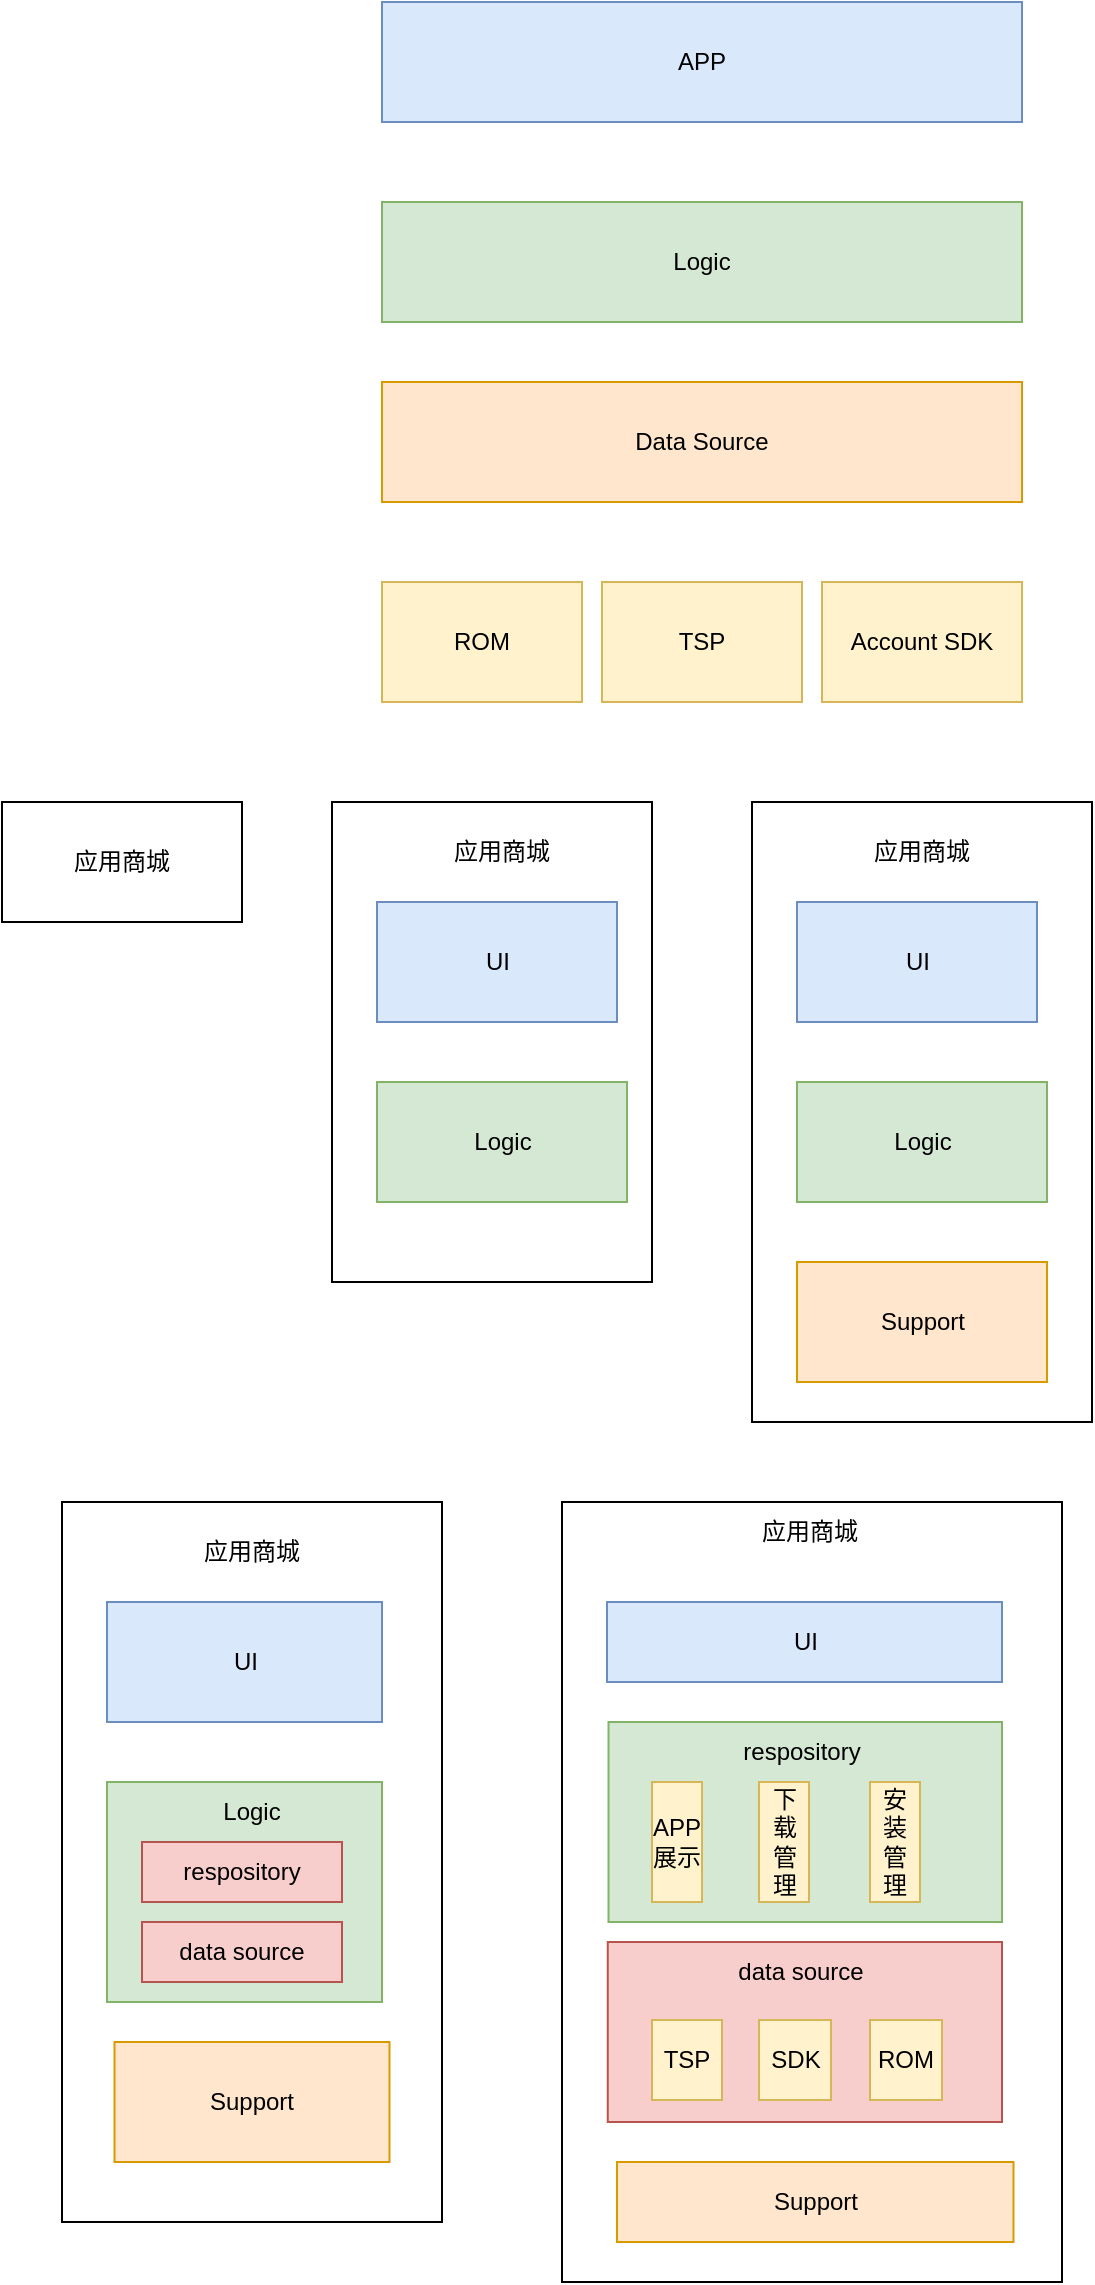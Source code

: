 <mxfile version="21.6.8" type="github">
  <diagram name="第 1 页" id="MIGqMtCCGvQdlfg0W5bE">
    <mxGraphModel dx="743" dy="492" grid="1" gridSize="10" guides="1" tooltips="1" connect="1" arrows="1" fold="1" page="1" pageScale="1" pageWidth="827" pageHeight="1169" math="0" shadow="0">
      <root>
        <mxCell id="0" />
        <mxCell id="1" parent="0" />
        <mxCell id="LISM_diHl42Wp-cHNLx7-1" value="APP" style="rounded=0;whiteSpace=wrap;html=1;fillColor=#dae8fc;strokeColor=#6c8ebf;" parent="1" vertex="1">
          <mxGeometry x="200" y="120" width="320" height="60" as="geometry" />
        </mxCell>
        <mxCell id="LISM_diHl42Wp-cHNLx7-3" value="Logic" style="rounded=0;whiteSpace=wrap;html=1;fillColor=#d5e8d4;strokeColor=#82b366;" parent="1" vertex="1">
          <mxGeometry x="200" y="220" width="320" height="60" as="geometry" />
        </mxCell>
        <mxCell id="LISM_diHl42Wp-cHNLx7-4" value="Data Source" style="rounded=0;whiteSpace=wrap;html=1;fillColor=#ffe6cc;strokeColor=#d79b00;" parent="1" vertex="1">
          <mxGeometry x="200" y="310" width="320" height="60" as="geometry" />
        </mxCell>
        <mxCell id="LISM_diHl42Wp-cHNLx7-5" value="ROM" style="rounded=0;whiteSpace=wrap;html=1;fillColor=#fff2cc;strokeColor=#d6b656;" parent="1" vertex="1">
          <mxGeometry x="200" y="410" width="100" height="60" as="geometry" />
        </mxCell>
        <mxCell id="LISM_diHl42Wp-cHNLx7-6" value="TSP" style="rounded=0;whiteSpace=wrap;html=1;fillColor=#fff2cc;strokeColor=#d6b656;" parent="1" vertex="1">
          <mxGeometry x="310" y="410" width="100" height="60" as="geometry" />
        </mxCell>
        <mxCell id="LISM_diHl42Wp-cHNLx7-7" value="Account SDK" style="rounded=0;whiteSpace=wrap;html=1;fillColor=#fff2cc;strokeColor=#d6b656;" parent="1" vertex="1">
          <mxGeometry x="420" y="410" width="100" height="60" as="geometry" />
        </mxCell>
        <mxCell id="1Fys2giVCTjI-cnfL6u5-1" value="应用商城" style="rounded=0;whiteSpace=wrap;html=1;" vertex="1" parent="1">
          <mxGeometry x="10" y="520" width="120" height="60" as="geometry" />
        </mxCell>
        <mxCell id="1Fys2giVCTjI-cnfL6u5-2" value="" style="rounded=0;whiteSpace=wrap;html=1;align=center;" vertex="1" parent="1">
          <mxGeometry x="175" y="520" width="160" height="240" as="geometry" />
        </mxCell>
        <mxCell id="1Fys2giVCTjI-cnfL6u5-3" value="UI" style="rounded=0;whiteSpace=wrap;html=1;fillColor=#dae8fc;strokeColor=#6c8ebf;" vertex="1" parent="1">
          <mxGeometry x="197.5" y="570" width="120" height="60" as="geometry" />
        </mxCell>
        <mxCell id="1Fys2giVCTjI-cnfL6u5-4" value="Logic" style="rounded=0;whiteSpace=wrap;html=1;fillColor=#d5e8d4;strokeColor=#82b366;" vertex="1" parent="1">
          <mxGeometry x="197.5" y="660" width="125" height="60" as="geometry" />
        </mxCell>
        <mxCell id="1Fys2giVCTjI-cnfL6u5-6" value="应用商城" style="text;html=1;strokeColor=none;fillColor=none;align=center;verticalAlign=middle;whiteSpace=wrap;rounded=0;" vertex="1" parent="1">
          <mxGeometry x="230" y="530" width="60" height="30" as="geometry" />
        </mxCell>
        <mxCell id="1Fys2giVCTjI-cnfL6u5-7" value="" style="rounded=0;whiteSpace=wrap;html=1;align=center;" vertex="1" parent="1">
          <mxGeometry x="385" y="520" width="170" height="310" as="geometry" />
        </mxCell>
        <mxCell id="1Fys2giVCTjI-cnfL6u5-8" value="UI" style="rounded=0;whiteSpace=wrap;html=1;fillColor=#dae8fc;strokeColor=#6c8ebf;" vertex="1" parent="1">
          <mxGeometry x="407.5" y="570" width="120" height="60" as="geometry" />
        </mxCell>
        <mxCell id="1Fys2giVCTjI-cnfL6u5-9" value="Logic" style="rounded=0;whiteSpace=wrap;html=1;fillColor=#d5e8d4;strokeColor=#82b366;" vertex="1" parent="1">
          <mxGeometry x="407.5" y="660" width="125" height="60" as="geometry" />
        </mxCell>
        <mxCell id="1Fys2giVCTjI-cnfL6u5-10" value="应用商城" style="text;html=1;strokeColor=none;fillColor=none;align=center;verticalAlign=middle;whiteSpace=wrap;rounded=0;" vertex="1" parent="1">
          <mxGeometry x="440" y="530" width="60" height="30" as="geometry" />
        </mxCell>
        <mxCell id="1Fys2giVCTjI-cnfL6u5-11" value="Support" style="rounded=0;whiteSpace=wrap;html=1;fillColor=#ffe6cc;strokeColor=#d79b00;" vertex="1" parent="1">
          <mxGeometry x="407.5" y="750" width="125" height="60" as="geometry" />
        </mxCell>
        <mxCell id="1Fys2giVCTjI-cnfL6u5-12" value="" style="rounded=0;whiteSpace=wrap;html=1;align=center;" vertex="1" parent="1">
          <mxGeometry x="40" y="870" width="190" height="360" as="geometry" />
        </mxCell>
        <mxCell id="1Fys2giVCTjI-cnfL6u5-13" value="UI" style="rounded=0;whiteSpace=wrap;html=1;fillColor=#dae8fc;strokeColor=#6c8ebf;" vertex="1" parent="1">
          <mxGeometry x="62.5" y="920" width="137.5" height="60" as="geometry" />
        </mxCell>
        <mxCell id="1Fys2giVCTjI-cnfL6u5-14" value="" style="rounded=0;whiteSpace=wrap;html=1;fillColor=#d5e8d4;strokeColor=#82b366;" vertex="1" parent="1">
          <mxGeometry x="62.5" y="1010" width="137.5" height="110" as="geometry" />
        </mxCell>
        <mxCell id="1Fys2giVCTjI-cnfL6u5-15" value="应用商城" style="text;html=1;strokeColor=none;fillColor=none;align=center;verticalAlign=middle;whiteSpace=wrap;rounded=0;" vertex="1" parent="1">
          <mxGeometry x="105" y="880" width="60" height="30" as="geometry" />
        </mxCell>
        <mxCell id="1Fys2giVCTjI-cnfL6u5-16" value="Support" style="rounded=0;whiteSpace=wrap;html=1;fillColor=#ffe6cc;strokeColor=#d79b00;" vertex="1" parent="1">
          <mxGeometry x="66.25" y="1140" width="137.5" height="60" as="geometry" />
        </mxCell>
        <mxCell id="1Fys2giVCTjI-cnfL6u5-17" value="Logic" style="text;html=1;strokeColor=none;fillColor=none;align=center;verticalAlign=middle;whiteSpace=wrap;rounded=0;" vertex="1" parent="1">
          <mxGeometry x="105" y="1010" width="60" height="30" as="geometry" />
        </mxCell>
        <mxCell id="1Fys2giVCTjI-cnfL6u5-18" value="respository" style="rounded=0;whiteSpace=wrap;html=1;fillColor=#f8cecc;strokeColor=#b85450;" vertex="1" parent="1">
          <mxGeometry x="80" y="1040" width="100" height="30" as="geometry" />
        </mxCell>
        <mxCell id="1Fys2giVCTjI-cnfL6u5-19" value="data source" style="rounded=0;whiteSpace=wrap;html=1;fillColor=#f8cecc;strokeColor=#b85450;" vertex="1" parent="1">
          <mxGeometry x="80" y="1080" width="100" height="30" as="geometry" />
        </mxCell>
        <mxCell id="1Fys2giVCTjI-cnfL6u5-20" value="" style="rounded=0;whiteSpace=wrap;html=1;align=center;" vertex="1" parent="1">
          <mxGeometry x="290" y="870" width="250" height="390" as="geometry" />
        </mxCell>
        <mxCell id="1Fys2giVCTjI-cnfL6u5-21" value="UI" style="rounded=0;whiteSpace=wrap;html=1;fillColor=#dae8fc;strokeColor=#6c8ebf;" vertex="1" parent="1">
          <mxGeometry x="312.5" y="920" width="197.5" height="40" as="geometry" />
        </mxCell>
        <mxCell id="1Fys2giVCTjI-cnfL6u5-23" value="应用商城" style="text;html=1;strokeColor=none;fillColor=none;align=center;verticalAlign=middle;whiteSpace=wrap;rounded=0;" vertex="1" parent="1">
          <mxGeometry x="384" y="870" width="60" height="30" as="geometry" />
        </mxCell>
        <mxCell id="1Fys2giVCTjI-cnfL6u5-24" value="Support" style="rounded=0;whiteSpace=wrap;html=1;fillColor=#ffe6cc;strokeColor=#d79b00;" vertex="1" parent="1">
          <mxGeometry x="317.5" y="1200" width="198.25" height="40" as="geometry" />
        </mxCell>
        <mxCell id="1Fys2giVCTjI-cnfL6u5-26" value="" style="rounded=0;whiteSpace=wrap;html=1;fillColor=#d5e8d4;strokeColor=#82b366;" vertex="1" parent="1">
          <mxGeometry x="313.25" y="980" width="196.75" height="100" as="geometry" />
        </mxCell>
        <mxCell id="1Fys2giVCTjI-cnfL6u5-27" value="" style="rounded=0;whiteSpace=wrap;html=1;fillColor=#f8cecc;strokeColor=#b85450;" vertex="1" parent="1">
          <mxGeometry x="312.88" y="1090" width="197.12" height="90" as="geometry" />
        </mxCell>
        <mxCell id="1Fys2giVCTjI-cnfL6u5-28" value="respository" style="text;html=1;strokeColor=none;fillColor=none;align=center;verticalAlign=middle;whiteSpace=wrap;rounded=0;" vertex="1" parent="1">
          <mxGeometry x="380" y="980" width="60" height="30" as="geometry" />
        </mxCell>
        <mxCell id="1Fys2giVCTjI-cnfL6u5-29" value="data source" style="text;html=1;strokeColor=none;fillColor=none;align=center;verticalAlign=middle;whiteSpace=wrap;rounded=0;" vertex="1" parent="1">
          <mxGeometry x="375" y="1090" width="69" height="30" as="geometry" />
        </mxCell>
        <mxCell id="1Fys2giVCTjI-cnfL6u5-30" value="APP展示" style="rounded=0;whiteSpace=wrap;html=1;fillColor=#fff2cc;strokeColor=#d6b656;" vertex="1" parent="1">
          <mxGeometry x="335" y="1010" width="25" height="60" as="geometry" />
        </mxCell>
        <mxCell id="1Fys2giVCTjI-cnfL6u5-33" value="下载管理" style="rounded=0;whiteSpace=wrap;html=1;fillColor=#fff2cc;strokeColor=#d6b656;" vertex="1" parent="1">
          <mxGeometry x="388.5" y="1010" width="25" height="60" as="geometry" />
        </mxCell>
        <mxCell id="1Fys2giVCTjI-cnfL6u5-34" value="安装管理" style="rounded=0;whiteSpace=wrap;html=1;fillColor=#fff2cc;strokeColor=#d6b656;" vertex="1" parent="1">
          <mxGeometry x="444" y="1010" width="25" height="60" as="geometry" />
        </mxCell>
        <mxCell id="1Fys2giVCTjI-cnfL6u5-35" value="TSP" style="rounded=0;whiteSpace=wrap;html=1;fillColor=#fff2cc;strokeColor=#d6b656;" vertex="1" parent="1">
          <mxGeometry x="335" y="1129" width="35" height="40" as="geometry" />
        </mxCell>
        <mxCell id="1Fys2giVCTjI-cnfL6u5-36" value="SDK" style="rounded=0;whiteSpace=wrap;html=1;fillColor=#fff2cc;strokeColor=#d6b656;" vertex="1" parent="1">
          <mxGeometry x="388.5" y="1129" width="36" height="40" as="geometry" />
        </mxCell>
        <mxCell id="1Fys2giVCTjI-cnfL6u5-37" value="ROM" style="rounded=0;whiteSpace=wrap;html=1;fillColor=#fff2cc;strokeColor=#d6b656;" vertex="1" parent="1">
          <mxGeometry x="444" y="1129" width="36" height="40" as="geometry" />
        </mxCell>
      </root>
    </mxGraphModel>
  </diagram>
</mxfile>
